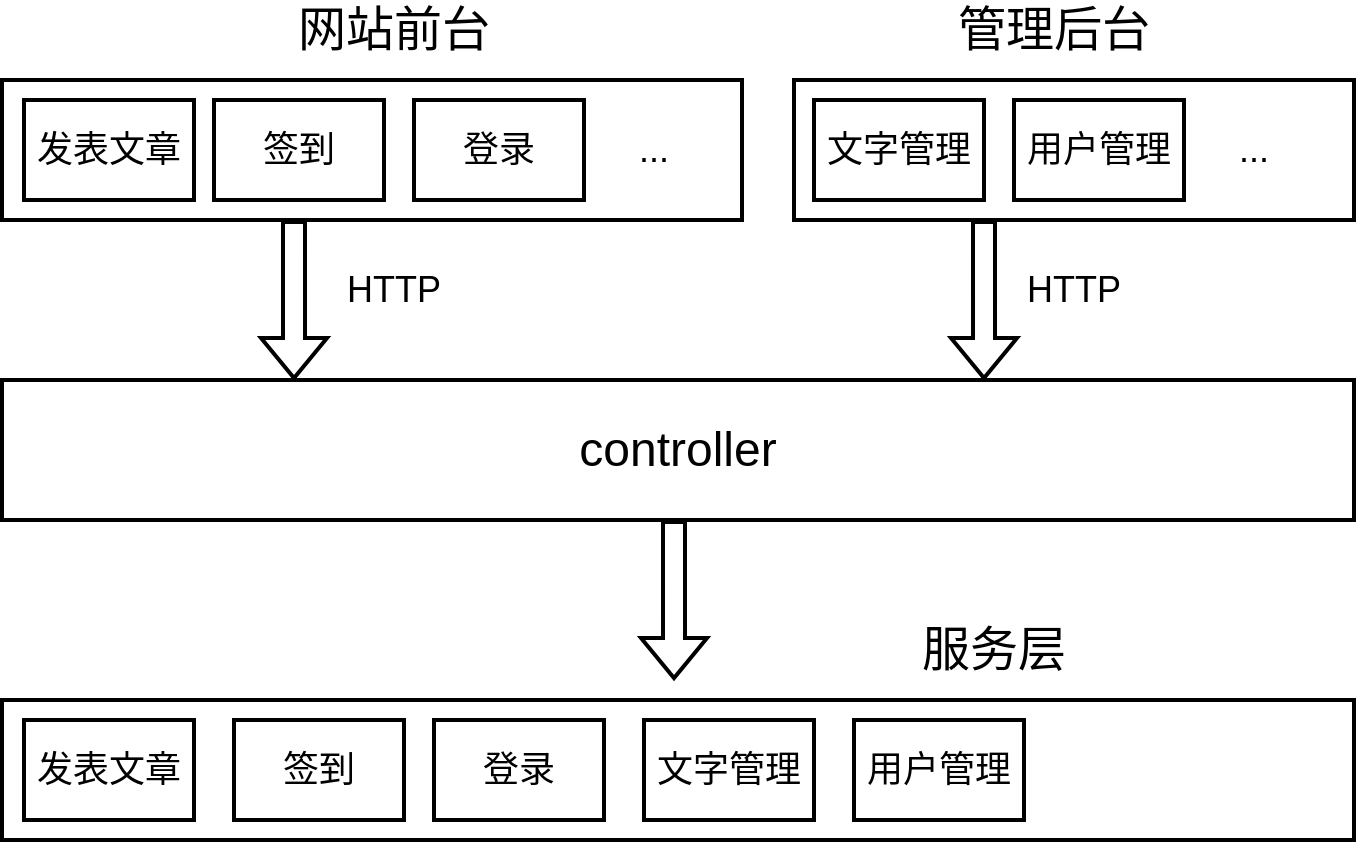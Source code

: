 <mxfile version="19.0.3" type="device"><diagram id="29qDvXLOSG8IydB3oW6-" name="第 1 页"><mxGraphModel dx="897" dy="672" grid="1" gridSize="10" guides="1" tooltips="1" connect="1" arrows="1" fold="1" page="1" pageScale="1" pageWidth="827" pageHeight="1169" math="0" shadow="0"><root><mxCell id="0"/><mxCell id="1" parent="0"/><mxCell id="-pAMIHpxPH0eojXs4yfh-1" value="" style="rounded=0;whiteSpace=wrap;html=1;strokeWidth=2;" parent="1" vertex="1"><mxGeometry x="44" y="80" width="370" height="70" as="geometry"/></mxCell><mxCell id="-pAMIHpxPH0eojXs4yfh-2" value="" style="rounded=0;whiteSpace=wrap;html=1;strokeWidth=2;" parent="1" vertex="1"><mxGeometry x="440" y="80" width="280" height="70" as="geometry"/></mxCell><mxCell id="-pAMIHpxPH0eojXs4yfh-4" value="&lt;font style=&quot;font-size: 24px&quot;&gt;网站前台&lt;/font&gt;" style="text;html=1;strokeColor=none;fillColor=none;align=center;verticalAlign=middle;whiteSpace=wrap;rounded=0;" parent="1" vertex="1"><mxGeometry x="190" y="40" width="100" height="30" as="geometry"/></mxCell><mxCell id="-pAMIHpxPH0eojXs4yfh-5" value="&lt;font style=&quot;font-size: 24px&quot;&gt;管理后台&lt;/font&gt;" style="text;html=1;strokeColor=none;fillColor=none;align=center;verticalAlign=middle;whiteSpace=wrap;rounded=0;" parent="1" vertex="1"><mxGeometry x="520" y="40" width="100" height="30" as="geometry"/></mxCell><mxCell id="-pAMIHpxPH0eojXs4yfh-6" value="&lt;font style=&quot;font-size: 18px&quot;&gt;发表文章&lt;/font&gt;" style="rounded=0;whiteSpace=wrap;html=1;strokeWidth=2;" parent="1" vertex="1"><mxGeometry x="55" y="90" width="85" height="50" as="geometry"/></mxCell><mxCell id="-pAMIHpxPH0eojXs4yfh-7" value="&lt;font style=&quot;font-size: 18px&quot;&gt;签到&lt;/font&gt;" style="rounded=0;whiteSpace=wrap;html=1;strokeWidth=2;" parent="1" vertex="1"><mxGeometry x="150" y="90" width="85" height="50" as="geometry"/></mxCell><mxCell id="-pAMIHpxPH0eojXs4yfh-8" value="&lt;font style=&quot;font-size: 18px&quot;&gt;登录&lt;/font&gt;" style="rounded=0;whiteSpace=wrap;html=1;strokeWidth=2;" parent="1" vertex="1"><mxGeometry x="250" y="90" width="85" height="50" as="geometry"/></mxCell><mxCell id="-pAMIHpxPH0eojXs4yfh-9" value="&lt;font style=&quot;font-size: 18px&quot;&gt;文字管理&lt;/font&gt;" style="rounded=0;whiteSpace=wrap;html=1;strokeWidth=2;" parent="1" vertex="1"><mxGeometry x="450" y="90" width="85" height="50" as="geometry"/></mxCell><mxCell id="-pAMIHpxPH0eojXs4yfh-10" value="&lt;font style=&quot;font-size: 18px&quot;&gt;用户管理&lt;/font&gt;" style="rounded=0;whiteSpace=wrap;html=1;strokeWidth=2;" parent="1" vertex="1"><mxGeometry x="550" y="90" width="85" height="50" as="geometry"/></mxCell><mxCell id="-pAMIHpxPH0eojXs4yfh-11" value="..." style="text;html=1;strokeColor=none;fillColor=none;align=center;verticalAlign=middle;whiteSpace=wrap;rounded=0;fontSize=18;" parent="1" vertex="1"><mxGeometry x="340" y="100" width="60" height="30" as="geometry"/></mxCell><mxCell id="-pAMIHpxPH0eojXs4yfh-12" value="..." style="text;html=1;strokeColor=none;fillColor=none;align=center;verticalAlign=middle;whiteSpace=wrap;rounded=0;fontSize=18;" parent="1" vertex="1"><mxGeometry x="640" y="100" width="60" height="30" as="geometry"/></mxCell><mxCell id="-pAMIHpxPH0eojXs4yfh-13" value="&lt;font style=&quot;font-size: 24px&quot;&gt;controller&lt;/font&gt;" style="rounded=0;whiteSpace=wrap;html=1;strokeWidth=2;" parent="1" vertex="1"><mxGeometry x="44" y="230" width="676" height="70" as="geometry"/></mxCell><mxCell id="-pAMIHpxPH0eojXs4yfh-14" value="" style="shape=flexArrow;endArrow=classic;html=1;rounded=0;fontSize=24;strokeWidth=2;entryX=0.216;entryY=0;entryDx=0;entryDy=0;entryPerimeter=0;" parent="1" target="-pAMIHpxPH0eojXs4yfh-13" edge="1"><mxGeometry width="50" height="50" relative="1" as="geometry"><mxPoint x="190" y="150" as="sourcePoint"/><mxPoint x="190" y="210" as="targetPoint"/></mxGeometry></mxCell><mxCell id="-pAMIHpxPH0eojXs4yfh-15" value="HTTP" style="text;html=1;strokeColor=none;fillColor=none;align=center;verticalAlign=middle;whiteSpace=wrap;rounded=0;fontSize=18;" parent="1" vertex="1"><mxGeometry x="200" y="170" width="80" height="30" as="geometry"/></mxCell><mxCell id="-pAMIHpxPH0eojXs4yfh-16" value="" style="shape=flexArrow;endArrow=classic;html=1;rounded=0;fontSize=24;strokeWidth=2;entryX=0.216;entryY=0;entryDx=0;entryDy=0;entryPerimeter=0;" parent="1" edge="1"><mxGeometry width="50" height="50" relative="1" as="geometry"><mxPoint x="535" y="150" as="sourcePoint"/><mxPoint x="535.016" y="230" as="targetPoint"/></mxGeometry></mxCell><mxCell id="-pAMIHpxPH0eojXs4yfh-17" value="HTTP" style="text;html=1;strokeColor=none;fillColor=none;align=center;verticalAlign=middle;whiteSpace=wrap;rounded=0;fontSize=18;" parent="1" vertex="1"><mxGeometry x="540" y="170" width="80" height="30" as="geometry"/></mxCell><mxCell id="-pAMIHpxPH0eojXs4yfh-18" value="" style="rounded=0;whiteSpace=wrap;html=1;strokeWidth=2;" parent="1" vertex="1"><mxGeometry x="44" y="390" width="676" height="70" as="geometry"/></mxCell><mxCell id="-pAMIHpxPH0eojXs4yfh-19" value="&lt;font style=&quot;font-size: 24px&quot;&gt;服务层&lt;/font&gt;" style="text;html=1;strokeColor=none;fillColor=none;align=center;verticalAlign=middle;whiteSpace=wrap;rounded=0;" parent="1" vertex="1"><mxGeometry x="490" y="350" width="100" height="30" as="geometry"/></mxCell><mxCell id="-pAMIHpxPH0eojXs4yfh-20" value="&lt;font style=&quot;font-size: 18px&quot;&gt;发表文章&lt;/font&gt;" style="rounded=0;whiteSpace=wrap;html=1;strokeWidth=2;" parent="1" vertex="1"><mxGeometry x="55" y="400" width="85" height="50" as="geometry"/></mxCell><mxCell id="-pAMIHpxPH0eojXs4yfh-21" value="&lt;font style=&quot;font-size: 18px&quot;&gt;签到&lt;/font&gt;" style="rounded=0;whiteSpace=wrap;html=1;strokeWidth=2;" parent="1" vertex="1"><mxGeometry x="160" y="400" width="85" height="50" as="geometry"/></mxCell><mxCell id="-pAMIHpxPH0eojXs4yfh-22" value="&lt;font style=&quot;font-size: 18px&quot;&gt;登录&lt;/font&gt;" style="rounded=0;whiteSpace=wrap;html=1;strokeWidth=2;" parent="1" vertex="1"><mxGeometry x="260" y="400" width="85" height="50" as="geometry"/></mxCell><mxCell id="-pAMIHpxPH0eojXs4yfh-23" value="&lt;font style=&quot;font-size: 18px&quot;&gt;文字管理&lt;/font&gt;" style="rounded=0;whiteSpace=wrap;html=1;strokeWidth=2;" parent="1" vertex="1"><mxGeometry x="365" y="400" width="85" height="50" as="geometry"/></mxCell><mxCell id="-pAMIHpxPH0eojXs4yfh-24" value="&lt;font style=&quot;font-size: 18px&quot;&gt;用户管理&lt;/font&gt;" style="rounded=0;whiteSpace=wrap;html=1;strokeWidth=2;" parent="1" vertex="1"><mxGeometry x="470" y="400" width="85" height="50" as="geometry"/></mxCell><mxCell id="-pAMIHpxPH0eojXs4yfh-25" value="" style="shape=flexArrow;endArrow=classic;html=1;rounded=0;fontSize=24;strokeWidth=2;entryX=0.216;entryY=0;entryDx=0;entryDy=0;entryPerimeter=0;" parent="1" edge="1"><mxGeometry width="50" height="50" relative="1" as="geometry"><mxPoint x="380" y="300" as="sourcePoint"/><mxPoint x="380.016" y="380" as="targetPoint"/></mxGeometry></mxCell></root></mxGraphModel></diagram></mxfile>